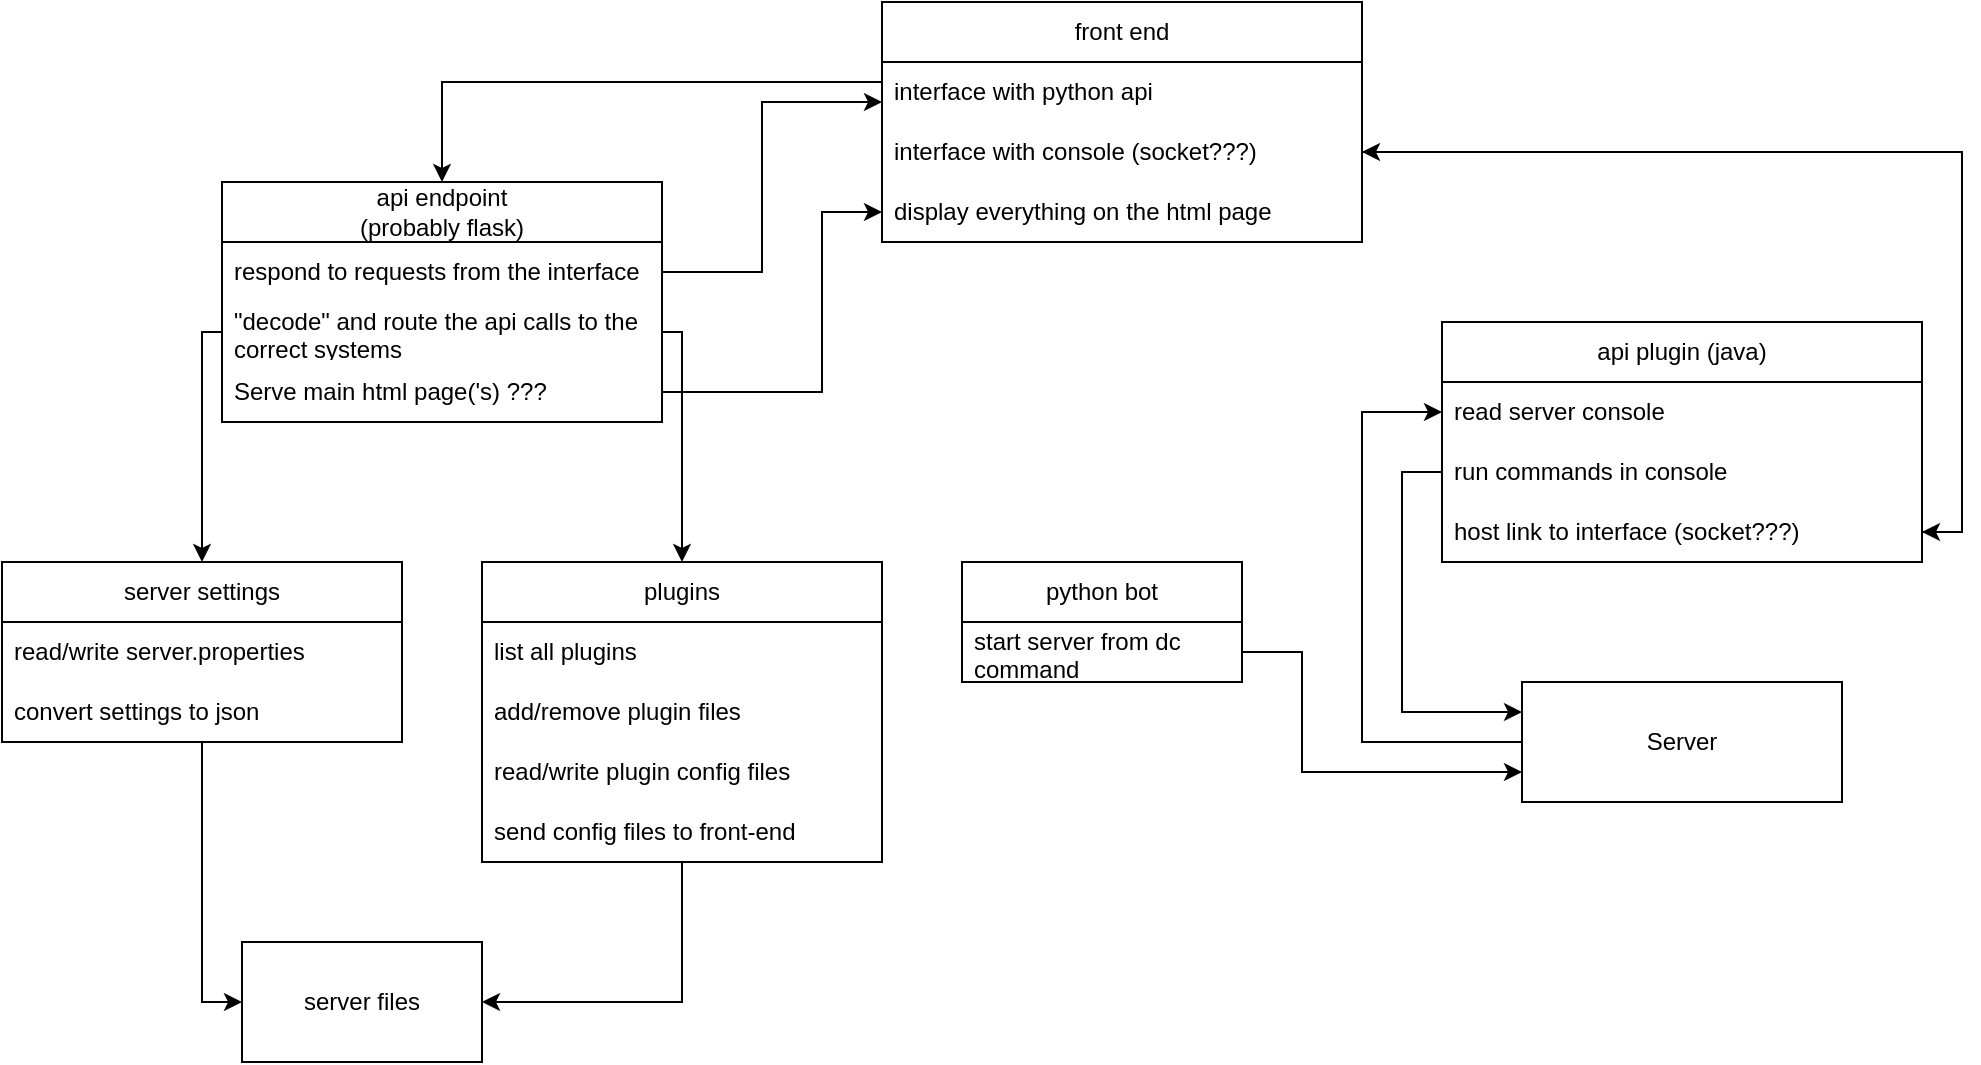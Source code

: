 <mxfile version="21.0.6" type="github">
  <diagram name="Page-1" id="OvV76CpGgYU0NZODSgw7">
    <mxGraphModel dx="1635" dy="935" grid="1" gridSize="10" guides="1" tooltips="1" connect="1" arrows="1" fold="1" page="1" pageScale="1" pageWidth="1100" pageHeight="850" math="0" shadow="0">
      <root>
        <mxCell id="0" />
        <mxCell id="1" parent="0" />
        <mxCell id="UbQwp_BWANUmea5kKcZG-19" value="api endpoint&lt;br&gt;(probably flask)" style="swimlane;fontStyle=0;childLayout=stackLayout;horizontal=1;startSize=30;horizontalStack=0;resizeParent=1;resizeParentMax=0;resizeLast=0;collapsible=1;marginBottom=0;whiteSpace=wrap;html=1;" vertex="1" parent="1">
          <mxGeometry x="150" y="170" width="220" height="120" as="geometry" />
        </mxCell>
        <mxCell id="UbQwp_BWANUmea5kKcZG-20" value="respond to requests from the interface " style="text;strokeColor=none;fillColor=none;align=left;verticalAlign=middle;spacingLeft=4;spacingRight=4;overflow=hidden;points=[[0,0.5],[1,0.5]];portConstraint=eastwest;rotatable=0;whiteSpace=wrap;html=1;" vertex="1" parent="UbQwp_BWANUmea5kKcZG-19">
          <mxGeometry y="30" width="220" height="30" as="geometry" />
        </mxCell>
        <mxCell id="UbQwp_BWANUmea5kKcZG-21" value="&quot;decode&quot; and route the api calls to the correct systems" style="text;strokeColor=none;fillColor=none;align=left;verticalAlign=middle;spacingLeft=4;spacingRight=4;overflow=hidden;points=[[0,0.5],[1,0.5]];portConstraint=eastwest;rotatable=0;whiteSpace=wrap;html=1;" vertex="1" parent="UbQwp_BWANUmea5kKcZG-19">
          <mxGeometry y="60" width="220" height="30" as="geometry" />
        </mxCell>
        <mxCell id="UbQwp_BWANUmea5kKcZG-22" value="Serve main html page(&#39;s) ???" style="text;strokeColor=none;fillColor=none;align=left;verticalAlign=middle;spacingLeft=4;spacingRight=4;overflow=hidden;points=[[0,0.5],[1,0.5]];portConstraint=eastwest;rotatable=0;whiteSpace=wrap;html=1;" vertex="1" parent="UbQwp_BWANUmea5kKcZG-19">
          <mxGeometry y="90" width="220" height="30" as="geometry" />
        </mxCell>
        <mxCell id="UbQwp_BWANUmea5kKcZG-62" style="edgeStyle=orthogonalEdgeStyle;rounded=0;orthogonalLoop=1;jettySize=auto;html=1;exitX=0.5;exitY=1;exitDx=0;exitDy=0;entryX=0;entryY=0.5;entryDx=0;entryDy=0;" edge="1" parent="1" source="UbQwp_BWANUmea5kKcZG-23" target="UbQwp_BWANUmea5kKcZG-61">
          <mxGeometry relative="1" as="geometry" />
        </mxCell>
        <mxCell id="UbQwp_BWANUmea5kKcZG-23" value="server settings" style="swimlane;fontStyle=0;childLayout=stackLayout;horizontal=1;startSize=30;horizontalStack=0;resizeParent=1;resizeParentMax=0;resizeLast=0;collapsible=1;marginBottom=0;whiteSpace=wrap;html=1;" vertex="1" parent="1">
          <mxGeometry x="40" y="360" width="200" height="90" as="geometry" />
        </mxCell>
        <mxCell id="UbQwp_BWANUmea5kKcZG-24" value="read/write server.properties" style="text;strokeColor=none;fillColor=none;align=left;verticalAlign=middle;spacingLeft=4;spacingRight=4;overflow=hidden;points=[[0,0.5],[1,0.5]];portConstraint=eastwest;rotatable=0;whiteSpace=wrap;html=1;" vertex="1" parent="UbQwp_BWANUmea5kKcZG-23">
          <mxGeometry y="30" width="200" height="30" as="geometry" />
        </mxCell>
        <mxCell id="UbQwp_BWANUmea5kKcZG-25" value="convert settings to json" style="text;strokeColor=none;fillColor=none;align=left;verticalAlign=middle;spacingLeft=4;spacingRight=4;overflow=hidden;points=[[0,0.5],[1,0.5]];portConstraint=eastwest;rotatable=0;whiteSpace=wrap;html=1;" vertex="1" parent="UbQwp_BWANUmea5kKcZG-23">
          <mxGeometry y="60" width="200" height="30" as="geometry" />
        </mxCell>
        <mxCell id="UbQwp_BWANUmea5kKcZG-63" style="edgeStyle=orthogonalEdgeStyle;rounded=0;orthogonalLoop=1;jettySize=auto;html=1;exitX=0.5;exitY=1;exitDx=0;exitDy=0;entryX=1;entryY=0.5;entryDx=0;entryDy=0;" edge="1" parent="1" source="UbQwp_BWANUmea5kKcZG-27" target="UbQwp_BWANUmea5kKcZG-61">
          <mxGeometry relative="1" as="geometry" />
        </mxCell>
        <mxCell id="UbQwp_BWANUmea5kKcZG-27" value="plugins" style="swimlane;fontStyle=0;childLayout=stackLayout;horizontal=1;startSize=30;horizontalStack=0;resizeParent=1;resizeParentMax=0;resizeLast=0;collapsible=1;marginBottom=0;whiteSpace=wrap;html=1;" vertex="1" parent="1">
          <mxGeometry x="280" y="360" width="200" height="150" as="geometry" />
        </mxCell>
        <mxCell id="UbQwp_BWANUmea5kKcZG-28" value="list all plugins" style="text;strokeColor=none;fillColor=none;align=left;verticalAlign=middle;spacingLeft=4;spacingRight=4;overflow=hidden;points=[[0,0.5],[1,0.5]];portConstraint=eastwest;rotatable=0;whiteSpace=wrap;html=1;" vertex="1" parent="UbQwp_BWANUmea5kKcZG-27">
          <mxGeometry y="30" width="200" height="30" as="geometry" />
        </mxCell>
        <mxCell id="UbQwp_BWANUmea5kKcZG-29" value="add/remove plugin files" style="text;strokeColor=none;fillColor=none;align=left;verticalAlign=middle;spacingLeft=4;spacingRight=4;overflow=hidden;points=[[0,0.5],[1,0.5]];portConstraint=eastwest;rotatable=0;whiteSpace=wrap;html=1;" vertex="1" parent="UbQwp_BWANUmea5kKcZG-27">
          <mxGeometry y="60" width="200" height="30" as="geometry" />
        </mxCell>
        <mxCell id="UbQwp_BWANUmea5kKcZG-30" value="read/write plugin config files" style="text;strokeColor=none;fillColor=none;align=left;verticalAlign=middle;spacingLeft=4;spacingRight=4;overflow=hidden;points=[[0,0.5],[1,0.5]];portConstraint=eastwest;rotatable=0;whiteSpace=wrap;html=1;" vertex="1" parent="UbQwp_BWANUmea5kKcZG-27">
          <mxGeometry y="90" width="200" height="30" as="geometry" />
        </mxCell>
        <mxCell id="UbQwp_BWANUmea5kKcZG-31" value="send config files to front-end" style="text;strokeColor=none;fillColor=none;align=left;verticalAlign=middle;spacingLeft=4;spacingRight=4;overflow=hidden;points=[[0,0.5],[1,0.5]];portConstraint=eastwest;rotatable=0;whiteSpace=wrap;html=1;" vertex="1" parent="UbQwp_BWANUmea5kKcZG-27">
          <mxGeometry y="120" width="200" height="30" as="geometry" />
        </mxCell>
        <mxCell id="UbQwp_BWANUmea5kKcZG-32" value="front end " style="swimlane;fontStyle=0;childLayout=stackLayout;horizontal=1;startSize=30;horizontalStack=0;resizeParent=1;resizeParentMax=0;resizeLast=0;collapsible=1;marginBottom=0;whiteSpace=wrap;html=1;" vertex="1" parent="1">
          <mxGeometry x="480" y="80" width="240" height="120" as="geometry" />
        </mxCell>
        <mxCell id="UbQwp_BWANUmea5kKcZG-33" value="interface with python api" style="text;strokeColor=none;fillColor=none;align=left;verticalAlign=middle;spacingLeft=4;spacingRight=4;overflow=hidden;points=[[0,0.5],[1,0.5]];portConstraint=eastwest;rotatable=0;whiteSpace=wrap;html=1;" vertex="1" parent="UbQwp_BWANUmea5kKcZG-32">
          <mxGeometry y="30" width="240" height="30" as="geometry" />
        </mxCell>
        <mxCell id="UbQwp_BWANUmea5kKcZG-34" value="interface with console (socket???)" style="text;strokeColor=none;fillColor=none;align=left;verticalAlign=middle;spacingLeft=4;spacingRight=4;overflow=hidden;points=[[0,0.5],[1,0.5]];portConstraint=eastwest;rotatable=0;whiteSpace=wrap;html=1;" vertex="1" parent="UbQwp_BWANUmea5kKcZG-32">
          <mxGeometry y="60" width="240" height="30" as="geometry" />
        </mxCell>
        <mxCell id="UbQwp_BWANUmea5kKcZG-35" value="display everything on the html page" style="text;strokeColor=none;fillColor=none;align=left;verticalAlign=middle;spacingLeft=4;spacingRight=4;overflow=hidden;points=[[0,0.5],[1,0.5]];portConstraint=eastwest;rotatable=0;whiteSpace=wrap;html=1;" vertex="1" parent="UbQwp_BWANUmea5kKcZG-32">
          <mxGeometry y="90" width="240" height="30" as="geometry" />
        </mxCell>
        <mxCell id="UbQwp_BWANUmea5kKcZG-36" value="api plugin (java)" style="swimlane;fontStyle=0;childLayout=stackLayout;horizontal=1;startSize=30;horizontalStack=0;resizeParent=1;resizeParentMax=0;resizeLast=0;collapsible=1;marginBottom=0;whiteSpace=wrap;html=1;" vertex="1" parent="1">
          <mxGeometry x="760" y="240" width="240" height="120" as="geometry" />
        </mxCell>
        <mxCell id="UbQwp_BWANUmea5kKcZG-37" value="read server console " style="text;strokeColor=none;fillColor=none;align=left;verticalAlign=middle;spacingLeft=4;spacingRight=4;overflow=hidden;points=[[0,0.5],[1,0.5]];portConstraint=eastwest;rotatable=0;whiteSpace=wrap;html=1;" vertex="1" parent="UbQwp_BWANUmea5kKcZG-36">
          <mxGeometry y="30" width="240" height="30" as="geometry" />
        </mxCell>
        <mxCell id="UbQwp_BWANUmea5kKcZG-38" value="run commands in console" style="text;strokeColor=none;fillColor=none;align=left;verticalAlign=middle;spacingLeft=4;spacingRight=4;overflow=hidden;points=[[0,0.5],[1,0.5]];portConstraint=eastwest;rotatable=0;whiteSpace=wrap;html=1;" vertex="1" parent="UbQwp_BWANUmea5kKcZG-36">
          <mxGeometry y="60" width="240" height="30" as="geometry" />
        </mxCell>
        <mxCell id="UbQwp_BWANUmea5kKcZG-39" value="host link to interface (socket???)" style="text;strokeColor=none;fillColor=none;align=left;verticalAlign=middle;spacingLeft=4;spacingRight=4;overflow=hidden;points=[[0,0.5],[1,0.5]];portConstraint=eastwest;rotatable=0;whiteSpace=wrap;html=1;" vertex="1" parent="UbQwp_BWANUmea5kKcZG-36">
          <mxGeometry y="90" width="240" height="30" as="geometry" />
        </mxCell>
        <mxCell id="UbQwp_BWANUmea5kKcZG-49" style="edgeStyle=orthogonalEdgeStyle;rounded=0;orthogonalLoop=1;jettySize=auto;html=1;exitX=0;exitY=0.25;exitDx=0;exitDy=0;entryX=0;entryY=0.5;entryDx=0;entryDy=0;" edge="1" parent="1" source="UbQwp_BWANUmea5kKcZG-40" target="UbQwp_BWANUmea5kKcZG-37">
          <mxGeometry relative="1" as="geometry">
            <Array as="points">
              <mxPoint x="800" y="450" />
              <mxPoint x="720" y="450" />
              <mxPoint x="720" y="285" />
            </Array>
          </mxGeometry>
        </mxCell>
        <mxCell id="UbQwp_BWANUmea5kKcZG-40" value="Server" style="rounded=0;whiteSpace=wrap;html=1;" vertex="1" parent="1">
          <mxGeometry x="800" y="420" width="160" height="60" as="geometry" />
        </mxCell>
        <mxCell id="UbQwp_BWANUmea5kKcZG-50" style="edgeStyle=orthogonalEdgeStyle;rounded=0;orthogonalLoop=1;jettySize=auto;html=1;exitX=0;exitY=0.5;exitDx=0;exitDy=0;entryX=0;entryY=0.25;entryDx=0;entryDy=0;" edge="1" parent="1" source="UbQwp_BWANUmea5kKcZG-38" target="UbQwp_BWANUmea5kKcZG-40">
          <mxGeometry relative="1" as="geometry" />
        </mxCell>
        <mxCell id="UbQwp_BWANUmea5kKcZG-51" style="edgeStyle=orthogonalEdgeStyle;rounded=0;orthogonalLoop=1;jettySize=auto;html=1;exitX=1;exitY=0.5;exitDx=0;exitDy=0;entryX=1;entryY=0.5;entryDx=0;entryDy=0;" edge="1" parent="1" source="UbQwp_BWANUmea5kKcZG-39" target="UbQwp_BWANUmea5kKcZG-34">
          <mxGeometry relative="1" as="geometry" />
        </mxCell>
        <mxCell id="UbQwp_BWANUmea5kKcZG-52" style="edgeStyle=orthogonalEdgeStyle;rounded=0;orthogonalLoop=1;jettySize=auto;html=1;exitX=1;exitY=0.5;exitDx=0;exitDy=0;entryX=1;entryY=0.5;entryDx=0;entryDy=0;" edge="1" parent="1" source="UbQwp_BWANUmea5kKcZG-34" target="UbQwp_BWANUmea5kKcZG-39">
          <mxGeometry relative="1" as="geometry" />
        </mxCell>
        <mxCell id="UbQwp_BWANUmea5kKcZG-56" style="edgeStyle=orthogonalEdgeStyle;rounded=0;orthogonalLoop=1;jettySize=auto;html=1;exitX=0;exitY=0.5;exitDx=0;exitDy=0;entryX=0.5;entryY=0;entryDx=0;entryDy=0;" edge="1" parent="1" source="UbQwp_BWANUmea5kKcZG-33" target="UbQwp_BWANUmea5kKcZG-19">
          <mxGeometry relative="1" as="geometry">
            <Array as="points">
              <mxPoint x="480" y="120" />
              <mxPoint x="260" y="120" />
            </Array>
          </mxGeometry>
        </mxCell>
        <mxCell id="UbQwp_BWANUmea5kKcZG-57" style="edgeStyle=orthogonalEdgeStyle;rounded=0;orthogonalLoop=1;jettySize=auto;html=1;exitX=1;exitY=0.5;exitDx=0;exitDy=0;entryX=0;entryY=0.667;entryDx=0;entryDy=0;entryPerimeter=0;" edge="1" parent="1" source="UbQwp_BWANUmea5kKcZG-20" target="UbQwp_BWANUmea5kKcZG-33">
          <mxGeometry relative="1" as="geometry">
            <mxPoint x="450" y="130" as="targetPoint" />
            <Array as="points">
              <mxPoint x="420" y="215" />
              <mxPoint x="420" y="130" />
            </Array>
          </mxGeometry>
        </mxCell>
        <mxCell id="UbQwp_BWANUmea5kKcZG-58" style="edgeStyle=orthogonalEdgeStyle;rounded=0;orthogonalLoop=1;jettySize=auto;html=1;exitX=1;exitY=0.5;exitDx=0;exitDy=0;entryX=0;entryY=0.5;entryDx=0;entryDy=0;" edge="1" parent="1" source="UbQwp_BWANUmea5kKcZG-22" target="UbQwp_BWANUmea5kKcZG-35">
          <mxGeometry relative="1" as="geometry">
            <Array as="points">
              <mxPoint x="450" y="275" />
              <mxPoint x="450" y="185" />
            </Array>
          </mxGeometry>
        </mxCell>
        <mxCell id="UbQwp_BWANUmea5kKcZG-59" style="edgeStyle=orthogonalEdgeStyle;rounded=0;orthogonalLoop=1;jettySize=auto;html=1;exitX=0;exitY=0.5;exitDx=0;exitDy=0;entryX=0.5;entryY=0;entryDx=0;entryDy=0;" edge="1" parent="1" source="UbQwp_BWANUmea5kKcZG-21" target="UbQwp_BWANUmea5kKcZG-23">
          <mxGeometry relative="1" as="geometry">
            <Array as="points">
              <mxPoint x="140" y="245" />
            </Array>
          </mxGeometry>
        </mxCell>
        <mxCell id="UbQwp_BWANUmea5kKcZG-60" style="edgeStyle=orthogonalEdgeStyle;rounded=0;orthogonalLoop=1;jettySize=auto;html=1;exitX=1;exitY=0.5;exitDx=0;exitDy=0;entryX=0.5;entryY=0;entryDx=0;entryDy=0;" edge="1" parent="1" source="UbQwp_BWANUmea5kKcZG-21" target="UbQwp_BWANUmea5kKcZG-27">
          <mxGeometry relative="1" as="geometry">
            <Array as="points">
              <mxPoint x="380" y="245" />
            </Array>
          </mxGeometry>
        </mxCell>
        <mxCell id="UbQwp_BWANUmea5kKcZG-61" value="server files" style="rounded=0;whiteSpace=wrap;html=1;" vertex="1" parent="1">
          <mxGeometry x="160" y="550" width="120" height="60" as="geometry" />
        </mxCell>
        <mxCell id="UbQwp_BWANUmea5kKcZG-64" value="python bot" style="swimlane;fontStyle=0;childLayout=stackLayout;horizontal=1;startSize=30;horizontalStack=0;resizeParent=1;resizeParentMax=0;resizeLast=0;collapsible=1;marginBottom=0;whiteSpace=wrap;html=1;" vertex="1" parent="1">
          <mxGeometry x="520" y="360" width="140" height="60" as="geometry" />
        </mxCell>
        <mxCell id="UbQwp_BWANUmea5kKcZG-65" value="start server from dc command" style="text;strokeColor=none;fillColor=none;align=left;verticalAlign=middle;spacingLeft=4;spacingRight=4;overflow=hidden;points=[[0,0.5],[1,0.5]];portConstraint=eastwest;rotatable=0;whiteSpace=wrap;html=1;" vertex="1" parent="UbQwp_BWANUmea5kKcZG-64">
          <mxGeometry y="30" width="140" height="30" as="geometry" />
        </mxCell>
        <mxCell id="UbQwp_BWANUmea5kKcZG-68" style="edgeStyle=orthogonalEdgeStyle;rounded=0;orthogonalLoop=1;jettySize=auto;html=1;exitX=1;exitY=0.5;exitDx=0;exitDy=0;entryX=0;entryY=0.75;entryDx=0;entryDy=0;" edge="1" parent="1" source="UbQwp_BWANUmea5kKcZG-65" target="UbQwp_BWANUmea5kKcZG-40">
          <mxGeometry relative="1" as="geometry">
            <Array as="points">
              <mxPoint x="690" y="405" />
              <mxPoint x="690" y="465" />
            </Array>
          </mxGeometry>
        </mxCell>
      </root>
    </mxGraphModel>
  </diagram>
</mxfile>
